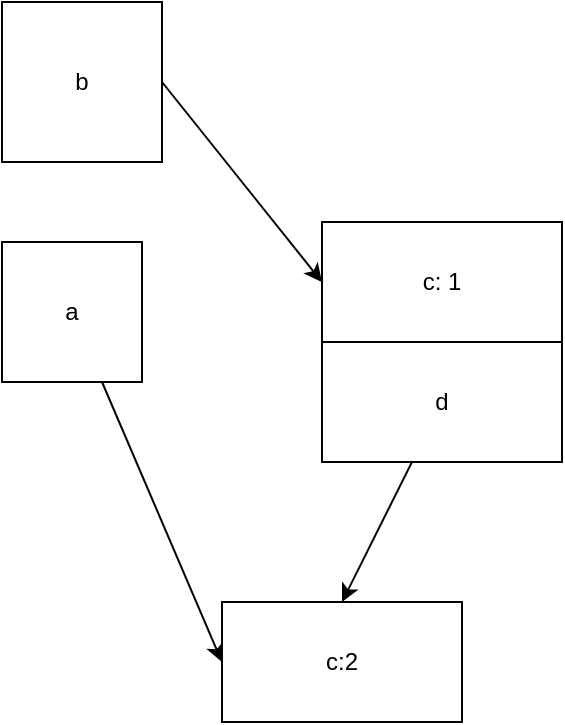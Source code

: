 <mxfile>
    <diagram id="rXNwphqbSuDOG1f__mw4" name="第 1 页">
        <mxGraphModel dx="970" dy="780" grid="1" gridSize="10" guides="1" tooltips="1" connect="1" arrows="1" fold="1" page="1" pageScale="1" pageWidth="827" pageHeight="1169" math="0" shadow="0">
            <root>
                <mxCell id="0"/>
                <mxCell id="1" parent="0"/>
                <mxCell id="10" style="edgeStyle=none;html=1;entryX=0;entryY=0.5;entryDx=0;entryDy=0;" edge="1" parent="1" source="2" target="9">
                    <mxGeometry relative="1" as="geometry"/>
                </mxCell>
                <mxCell id="2" value="a" style="whiteSpace=wrap;html=1;aspect=fixed;" vertex="1" parent="1">
                    <mxGeometry x="100" y="130" width="70" height="70" as="geometry"/>
                </mxCell>
                <mxCell id="3" value="c: 1" style="rounded=0;whiteSpace=wrap;html=1;" vertex="1" parent="1">
                    <mxGeometry x="260" y="120" width="120" height="60" as="geometry"/>
                </mxCell>
                <mxCell id="7" style="edgeStyle=none;html=1;exitX=1;exitY=0.5;exitDx=0;exitDy=0;entryX=0;entryY=0.5;entryDx=0;entryDy=0;" edge="1" parent="1" source="5" target="3">
                    <mxGeometry relative="1" as="geometry"/>
                </mxCell>
                <mxCell id="5" value="b" style="whiteSpace=wrap;html=1;aspect=fixed;" vertex="1" parent="1">
                    <mxGeometry x="100" y="10" width="80" height="80" as="geometry"/>
                </mxCell>
                <mxCell id="11" style="edgeStyle=none;html=1;entryX=0.5;entryY=0;entryDx=0;entryDy=0;" edge="1" parent="1" source="8" target="9">
                    <mxGeometry relative="1" as="geometry"/>
                </mxCell>
                <mxCell id="8" value="d" style="rounded=0;whiteSpace=wrap;html=1;" vertex="1" parent="1">
                    <mxGeometry x="260" y="180" width="120" height="60" as="geometry"/>
                </mxCell>
                <mxCell id="9" value="c:2" style="rounded=0;whiteSpace=wrap;html=1;" vertex="1" parent="1">
                    <mxGeometry x="210" y="310" width="120" height="60" as="geometry"/>
                </mxCell>
            </root>
        </mxGraphModel>
    </diagram>
</mxfile>